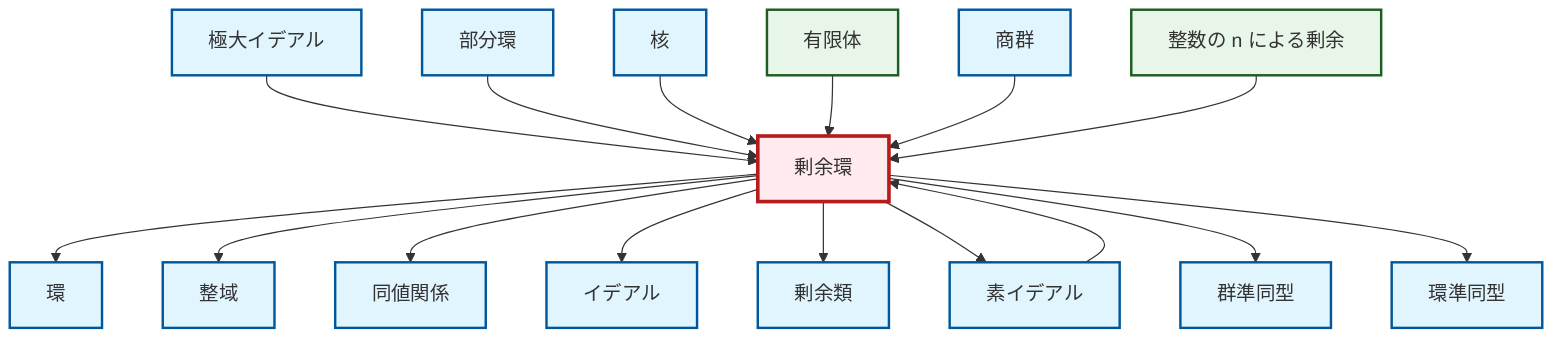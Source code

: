 graph TD
    classDef definition fill:#e1f5fe,stroke:#01579b,stroke-width:2px
    classDef theorem fill:#f3e5f5,stroke:#4a148c,stroke-width:2px
    classDef axiom fill:#fff3e0,stroke:#e65100,stroke-width:2px
    classDef example fill:#e8f5e9,stroke:#1b5e20,stroke-width:2px
    classDef current fill:#ffebee,stroke:#b71c1c,stroke-width:3px
    ex-quotient-integers-mod-n["整数の n による剰余"]:::example
    def-homomorphism["群準同型"]:::definition
    def-quotient-group["商群"]:::definition
    def-ring["環"]:::definition
    def-ring-homomorphism["環準同型"]:::definition
    ex-finite-field["有限体"]:::example
    def-maximal-ideal["極大イデアル"]:::definition
    def-ideal["イデアル"]:::definition
    def-equivalence-relation["同値関係"]:::definition
    def-coset["剰余類"]:::definition
    def-integral-domain["整域"]:::definition
    def-prime-ideal["素イデアル"]:::definition
    def-kernel["核"]:::definition
    def-subring["部分環"]:::definition
    def-quotient-ring["剰余環"]:::definition
    def-quotient-ring --> def-ring
    def-quotient-ring --> def-integral-domain
    def-maximal-ideal --> def-quotient-ring
    def-quotient-ring --> def-equivalence-relation
    def-subring --> def-quotient-ring
    def-kernel --> def-quotient-ring
    def-prime-ideal --> def-quotient-ring
    ex-finite-field --> def-quotient-ring
    def-quotient-group --> def-quotient-ring
    def-quotient-ring --> def-ideal
    def-quotient-ring --> def-coset
    def-quotient-ring --> def-prime-ideal
    ex-quotient-integers-mod-n --> def-quotient-ring
    def-quotient-ring --> def-homomorphism
    def-quotient-ring --> def-ring-homomorphism
    class def-quotient-ring current